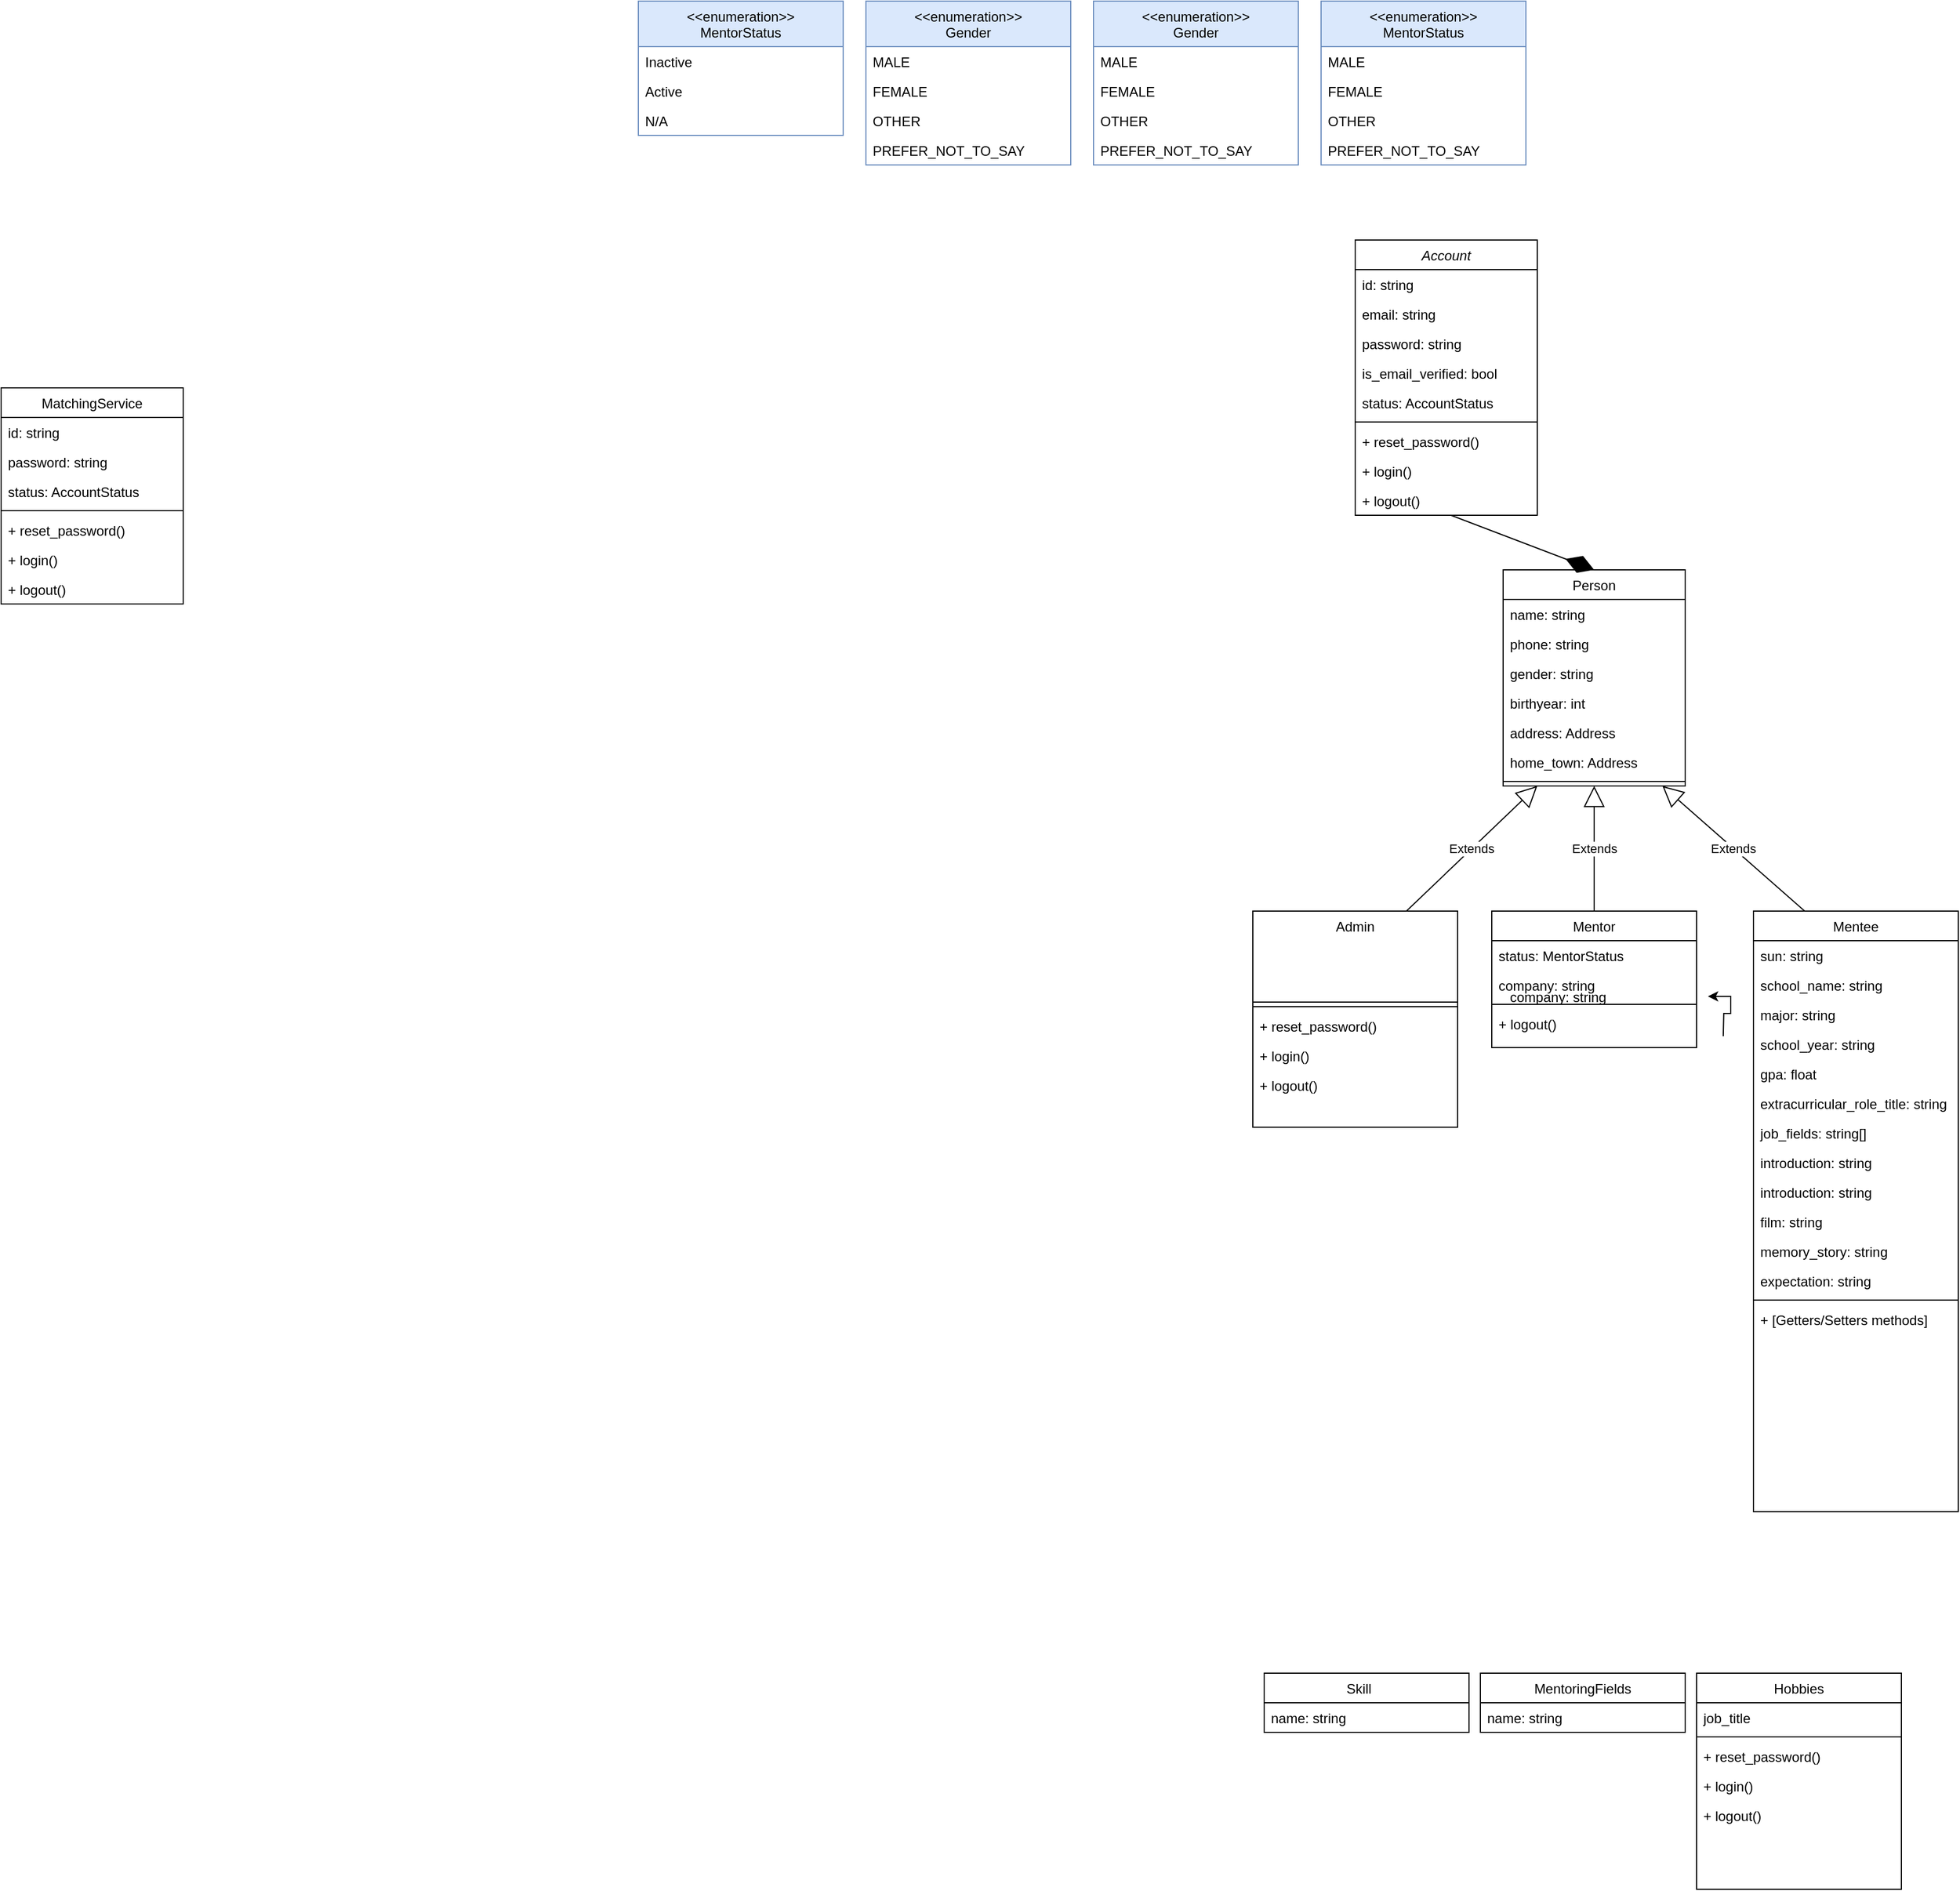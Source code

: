 <mxfile version="26.0.8">
  <diagram id="C5RBs43oDa-KdzZeNtuy" name="Page-1">
    <mxGraphModel dx="1199" dy="496" grid="1" gridSize="10" guides="1" tooltips="1" connect="1" arrows="1" fold="1" page="1" pageScale="1" pageWidth="827" pageHeight="1169" math="0" shadow="0">
      <root>
        <mxCell id="WIyWlLk6GJQsqaUBKTNV-0" />
        <mxCell id="WIyWlLk6GJQsqaUBKTNV-1" parent="WIyWlLk6GJQsqaUBKTNV-0" />
        <mxCell id="zkfFHV4jXpPFQw0GAbJ--0" value="Account" style="swimlane;fontStyle=2;align=center;verticalAlign=top;childLayout=stackLayout;horizontal=1;startSize=26;horizontalStack=0;resizeParent=1;resizeLast=0;collapsible=1;marginBottom=0;rounded=0;shadow=0;strokeWidth=1;" parent="WIyWlLk6GJQsqaUBKTNV-1" vertex="1">
          <mxGeometry x="630" y="250" width="160" height="242" as="geometry">
            <mxRectangle x="230" y="140" width="160" height="26" as="alternateBounds" />
          </mxGeometry>
        </mxCell>
        <mxCell id="zkfFHV4jXpPFQw0GAbJ--1" value="id: string" style="text;align=left;verticalAlign=top;spacingLeft=4;spacingRight=4;overflow=hidden;rotatable=0;points=[[0,0.5],[1,0.5]];portConstraint=eastwest;" parent="zkfFHV4jXpPFQw0GAbJ--0" vertex="1">
          <mxGeometry y="26" width="160" height="26" as="geometry" />
        </mxCell>
        <mxCell id="LLygvno9lQtQrN28Qpoy-91" value="email: string" style="text;align=left;verticalAlign=top;spacingLeft=4;spacingRight=4;overflow=hidden;rotatable=0;points=[[0,0.5],[1,0.5]];portConstraint=eastwest;" vertex="1" parent="zkfFHV4jXpPFQw0GAbJ--0">
          <mxGeometry y="52" width="160" height="26" as="geometry" />
        </mxCell>
        <mxCell id="zkfFHV4jXpPFQw0GAbJ--2" value="password: string    " style="text;align=left;verticalAlign=top;spacingLeft=4;spacingRight=4;overflow=hidden;rotatable=0;points=[[0,0.5],[1,0.5]];portConstraint=eastwest;rounded=0;shadow=0;html=0;" parent="zkfFHV4jXpPFQw0GAbJ--0" vertex="1">
          <mxGeometry y="78" width="160" height="26" as="geometry" />
        </mxCell>
        <mxCell id="LLygvno9lQtQrN28Qpoy-101" value="is_email_verified: bool" style="text;align=left;verticalAlign=top;spacingLeft=4;spacingRight=4;overflow=hidden;rotatable=0;points=[[0,0.5],[1,0.5]];portConstraint=eastwest;rounded=0;shadow=0;html=0;" vertex="1" parent="zkfFHV4jXpPFQw0GAbJ--0">
          <mxGeometry y="104" width="160" height="26" as="geometry" />
        </mxCell>
        <mxCell id="zkfFHV4jXpPFQw0GAbJ--3" value="status: AccountStatus" style="text;align=left;verticalAlign=top;spacingLeft=4;spacingRight=4;overflow=hidden;rotatable=0;points=[[0,0.5],[1,0.5]];portConstraint=eastwest;rounded=0;shadow=0;html=0;" parent="zkfFHV4jXpPFQw0GAbJ--0" vertex="1">
          <mxGeometry y="130" width="160" height="26" as="geometry" />
        </mxCell>
        <mxCell id="zkfFHV4jXpPFQw0GAbJ--4" value="" style="line;html=1;strokeWidth=1;align=left;verticalAlign=middle;spacingTop=-1;spacingLeft=3;spacingRight=3;rotatable=0;labelPosition=right;points=[];portConstraint=eastwest;" parent="zkfFHV4jXpPFQw0GAbJ--0" vertex="1">
          <mxGeometry y="156" width="160" height="8" as="geometry" />
        </mxCell>
        <mxCell id="zkfFHV4jXpPFQw0GAbJ--5" value="+ reset_password()&#xa;" style="text;align=left;verticalAlign=top;spacingLeft=4;spacingRight=4;overflow=hidden;rotatable=0;points=[[0,0.5],[1,0.5]];portConstraint=eastwest;" parent="zkfFHV4jXpPFQw0GAbJ--0" vertex="1">
          <mxGeometry y="164" width="160" height="26" as="geometry" />
        </mxCell>
        <mxCell id="LLygvno9lQtQrN28Qpoy-14" value="+ login()" style="text;align=left;verticalAlign=top;spacingLeft=4;spacingRight=4;overflow=hidden;rotatable=0;points=[[0,0.5],[1,0.5]];portConstraint=eastwest;" vertex="1" parent="zkfFHV4jXpPFQw0GAbJ--0">
          <mxGeometry y="190" width="160" height="26" as="geometry" />
        </mxCell>
        <mxCell id="LLygvno9lQtQrN28Qpoy-15" value="+ logout()" style="text;align=left;verticalAlign=top;spacingLeft=4;spacingRight=4;overflow=hidden;rotatable=0;points=[[0,0.5],[1,0.5]];portConstraint=eastwest;" vertex="1" parent="zkfFHV4jXpPFQw0GAbJ--0">
          <mxGeometry y="216" width="160" height="26" as="geometry" />
        </mxCell>
        <mxCell id="LLygvno9lQtQrN28Qpoy-17" value="Person" style="swimlane;fontStyle=0;align=center;verticalAlign=top;childLayout=stackLayout;horizontal=1;startSize=26;horizontalStack=0;resizeParent=1;resizeLast=0;collapsible=1;marginBottom=0;rounded=0;shadow=0;strokeWidth=1;" vertex="1" parent="WIyWlLk6GJQsqaUBKTNV-1">
          <mxGeometry x="760" y="540" width="160" height="190" as="geometry">
            <mxRectangle x="230" y="140" width="160" height="26" as="alternateBounds" />
          </mxGeometry>
        </mxCell>
        <mxCell id="LLygvno9lQtQrN28Qpoy-19" value="name: string" style="text;align=left;verticalAlign=top;spacingLeft=4;spacingRight=4;overflow=hidden;rotatable=0;points=[[0,0.5],[1,0.5]];portConstraint=eastwest;rounded=0;shadow=0;html=0;" vertex="1" parent="LLygvno9lQtQrN28Qpoy-17">
          <mxGeometry y="26" width="160" height="26" as="geometry" />
        </mxCell>
        <mxCell id="LLygvno9lQtQrN28Qpoy-123" value="phone: string" style="text;align=left;verticalAlign=top;spacingLeft=4;spacingRight=4;overflow=hidden;rotatable=0;points=[[0,0.5],[1,0.5]];portConstraint=eastwest;rounded=0;shadow=0;html=0;" vertex="1" parent="LLygvno9lQtQrN28Qpoy-17">
          <mxGeometry y="52" width="160" height="26" as="geometry" />
        </mxCell>
        <mxCell id="LLygvno9lQtQrN28Qpoy-126" value="gender: string" style="text;align=left;verticalAlign=top;spacingLeft=4;spacingRight=4;overflow=hidden;rotatable=0;points=[[0,0.5],[1,0.5]];portConstraint=eastwest;rounded=0;shadow=0;html=0;" vertex="1" parent="LLygvno9lQtQrN28Qpoy-17">
          <mxGeometry y="78" width="160" height="26" as="geometry" />
        </mxCell>
        <mxCell id="LLygvno9lQtQrN28Qpoy-127" value="birthyear: int" style="text;align=left;verticalAlign=top;spacingLeft=4;spacingRight=4;overflow=hidden;rotatable=0;points=[[0,0.5],[1,0.5]];portConstraint=eastwest;rounded=0;shadow=0;html=0;" vertex="1" parent="LLygvno9lQtQrN28Qpoy-17">
          <mxGeometry y="104" width="160" height="26" as="geometry" />
        </mxCell>
        <mxCell id="LLygvno9lQtQrN28Qpoy-122" value="address: Address" style="text;align=left;verticalAlign=top;spacingLeft=4;spacingRight=4;overflow=hidden;rotatable=0;points=[[0,0.5],[1,0.5]];portConstraint=eastwest;rounded=0;shadow=0;html=0;" vertex="1" parent="LLygvno9lQtQrN28Qpoy-17">
          <mxGeometry y="130" width="160" height="26" as="geometry" />
        </mxCell>
        <mxCell id="LLygvno9lQtQrN28Qpoy-128" value="home_town: Address" style="text;align=left;verticalAlign=top;spacingLeft=4;spacingRight=4;overflow=hidden;rotatable=0;points=[[0,0.5],[1,0.5]];portConstraint=eastwest;rounded=0;shadow=0;html=0;" vertex="1" parent="LLygvno9lQtQrN28Qpoy-17">
          <mxGeometry y="156" width="160" height="26" as="geometry" />
        </mxCell>
        <mxCell id="LLygvno9lQtQrN28Qpoy-21" value="" style="line;html=1;strokeWidth=1;align=left;verticalAlign=middle;spacingTop=-1;spacingLeft=3;spacingRight=3;rotatable=0;labelPosition=right;points=[];portConstraint=eastwest;" vertex="1" parent="LLygvno9lQtQrN28Qpoy-17">
          <mxGeometry y="182" width="160" height="8" as="geometry" />
        </mxCell>
        <mxCell id="LLygvno9lQtQrN28Qpoy-26" value="" style="endArrow=diamondThin;endFill=1;endSize=24;html=1;rounded=0;exitX=0.528;exitY=1.005;exitDx=0;exitDy=0;exitPerimeter=0;entryX=0.5;entryY=0;entryDx=0;entryDy=0;" edge="1" parent="WIyWlLk6GJQsqaUBKTNV-1" source="LLygvno9lQtQrN28Qpoy-15" target="LLygvno9lQtQrN28Qpoy-17">
          <mxGeometry width="160" relative="1" as="geometry">
            <mxPoint x="80" y="570" as="sourcePoint" />
            <mxPoint x="240" y="570" as="targetPoint" />
          </mxGeometry>
        </mxCell>
        <mxCell id="LLygvno9lQtQrN28Qpoy-35" value="Mentee" style="swimlane;fontStyle=0;align=center;verticalAlign=top;childLayout=stackLayout;horizontal=1;startSize=26;horizontalStack=0;resizeParent=1;resizeLast=0;collapsible=1;marginBottom=0;rounded=0;shadow=0;strokeWidth=1;" vertex="1" parent="WIyWlLk6GJQsqaUBKTNV-1">
          <mxGeometry x="980" y="840" width="180" height="528" as="geometry">
            <mxRectangle x="230" y="140" width="160" height="26" as="alternateBounds" />
          </mxGeometry>
        </mxCell>
        <mxCell id="LLygvno9lQtQrN28Qpoy-36" value="sun: string" style="text;align=left;verticalAlign=top;spacingLeft=4;spacingRight=4;overflow=hidden;rotatable=0;points=[[0,0.5],[1,0.5]];portConstraint=eastwest;" vertex="1" parent="LLygvno9lQtQrN28Qpoy-35">
          <mxGeometry y="26" width="180" height="26" as="geometry" />
        </mxCell>
        <mxCell id="LLygvno9lQtQrN28Qpoy-37" value="school_name: string" style="text;align=left;verticalAlign=top;spacingLeft=4;spacingRight=4;overflow=hidden;rotatable=0;points=[[0,0.5],[1,0.5]];portConstraint=eastwest;rounded=0;shadow=0;html=0;" vertex="1" parent="LLygvno9lQtQrN28Qpoy-35">
          <mxGeometry y="52" width="180" height="26" as="geometry" />
        </mxCell>
        <mxCell id="LLygvno9lQtQrN28Qpoy-38" value="major: string" style="text;align=left;verticalAlign=top;spacingLeft=4;spacingRight=4;overflow=hidden;rotatable=0;points=[[0,0.5],[1,0.5]];portConstraint=eastwest;rounded=0;shadow=0;html=0;" vertex="1" parent="LLygvno9lQtQrN28Qpoy-35">
          <mxGeometry y="78" width="180" height="26" as="geometry" />
        </mxCell>
        <mxCell id="LLygvno9lQtQrN28Qpoy-158" value="school_year: string" style="text;align=left;verticalAlign=top;spacingLeft=4;spacingRight=4;overflow=hidden;rotatable=0;points=[[0,0.5],[1,0.5]];portConstraint=eastwest;rounded=0;shadow=0;html=0;" vertex="1" parent="LLygvno9lQtQrN28Qpoy-35">
          <mxGeometry y="104" width="180" height="26" as="geometry" />
        </mxCell>
        <mxCell id="LLygvno9lQtQrN28Qpoy-159" value="gpa: float " style="text;align=left;verticalAlign=top;spacingLeft=4;spacingRight=4;overflow=hidden;rotatable=0;points=[[0,0.5],[1,0.5]];portConstraint=eastwest;rounded=0;shadow=0;html=0;" vertex="1" parent="LLygvno9lQtQrN28Qpoy-35">
          <mxGeometry y="130" width="180" height="26" as="geometry" />
        </mxCell>
        <mxCell id="LLygvno9lQtQrN28Qpoy-160" value="extracurricular_role_title: string" style="text;align=left;verticalAlign=top;spacingLeft=4;spacingRight=4;overflow=hidden;rotatable=0;points=[[0,0.5],[1,0.5]];portConstraint=eastwest;rounded=0;shadow=0;html=0;" vertex="1" parent="LLygvno9lQtQrN28Qpoy-35">
          <mxGeometry y="156" width="180" height="26" as="geometry" />
        </mxCell>
        <mxCell id="LLygvno9lQtQrN28Qpoy-183" value="job_fields: string[]" style="text;align=left;verticalAlign=top;spacingLeft=4;spacingRight=4;overflow=hidden;rotatable=0;points=[[0,0.5],[1,0.5]];portConstraint=eastwest;rounded=0;shadow=0;html=0;" vertex="1" parent="LLygvno9lQtQrN28Qpoy-35">
          <mxGeometry y="182" width="180" height="26" as="geometry" />
        </mxCell>
        <mxCell id="LLygvno9lQtQrN28Qpoy-186" value="introduction: string" style="text;align=left;verticalAlign=top;spacingLeft=4;spacingRight=4;overflow=hidden;rotatable=0;points=[[0,0.5],[1,0.5]];portConstraint=eastwest;rounded=0;shadow=0;html=0;" vertex="1" parent="LLygvno9lQtQrN28Qpoy-35">
          <mxGeometry y="208" width="180" height="26" as="geometry" />
        </mxCell>
        <mxCell id="LLygvno9lQtQrN28Qpoy-189" value="introduction: string" style="text;align=left;verticalAlign=top;spacingLeft=4;spacingRight=4;overflow=hidden;rotatable=0;points=[[0,0.5],[1,0.5]];portConstraint=eastwest;rounded=0;shadow=0;html=0;" vertex="1" parent="LLygvno9lQtQrN28Qpoy-35">
          <mxGeometry y="234" width="180" height="26" as="geometry" />
        </mxCell>
        <mxCell id="LLygvno9lQtQrN28Qpoy-190" value="film: string" style="text;align=left;verticalAlign=top;spacingLeft=4;spacingRight=4;overflow=hidden;rotatable=0;points=[[0,0.5],[1,0.5]];portConstraint=eastwest;rounded=0;shadow=0;html=0;" vertex="1" parent="LLygvno9lQtQrN28Qpoy-35">
          <mxGeometry y="260" width="180" height="26" as="geometry" />
        </mxCell>
        <mxCell id="LLygvno9lQtQrN28Qpoy-191" value="memory_story: string" style="text;align=left;verticalAlign=top;spacingLeft=4;spacingRight=4;overflow=hidden;rotatable=0;points=[[0,0.5],[1,0.5]];portConstraint=eastwest;rounded=0;shadow=0;html=0;" vertex="1" parent="LLygvno9lQtQrN28Qpoy-35">
          <mxGeometry y="286" width="180" height="26" as="geometry" />
        </mxCell>
        <mxCell id="LLygvno9lQtQrN28Qpoy-192" value="expectation: string" style="text;align=left;verticalAlign=top;spacingLeft=4;spacingRight=4;overflow=hidden;rotatable=0;points=[[0,0.5],[1,0.5]];portConstraint=eastwest;rounded=0;shadow=0;html=0;" vertex="1" parent="LLygvno9lQtQrN28Qpoy-35">
          <mxGeometry y="312" width="180" height="26" as="geometry" />
        </mxCell>
        <mxCell id="LLygvno9lQtQrN28Qpoy-39" value="" style="line;html=1;strokeWidth=1;align=left;verticalAlign=middle;spacingTop=-1;spacingLeft=3;spacingRight=3;rotatable=0;labelPosition=right;points=[];portConstraint=eastwest;" vertex="1" parent="LLygvno9lQtQrN28Qpoy-35">
          <mxGeometry y="338" width="180" height="8" as="geometry" />
        </mxCell>
        <mxCell id="LLygvno9lQtQrN28Qpoy-41" value="+ [Getters/Setters methods]" style="text;align=left;verticalAlign=top;spacingLeft=4;spacingRight=4;overflow=hidden;rotatable=0;points=[[0,0.5],[1,0.5]];portConstraint=eastwest;fontStyle=0" vertex="1" parent="LLygvno9lQtQrN28Qpoy-35">
          <mxGeometry y="346" width="180" height="26" as="geometry" />
        </mxCell>
        <mxCell id="LLygvno9lQtQrN28Qpoy-43" value="Admin" style="swimlane;fontStyle=0;align=center;verticalAlign=top;childLayout=stackLayout;horizontal=1;startSize=80;horizontalStack=0;resizeParent=1;resizeLast=0;collapsible=1;marginBottom=0;rounded=0;shadow=0;strokeWidth=1;" vertex="1" parent="WIyWlLk6GJQsqaUBKTNV-1">
          <mxGeometry x="540" y="840" width="180" height="190" as="geometry">
            <mxRectangle x="230" y="140" width="160" height="26" as="alternateBounds" />
          </mxGeometry>
        </mxCell>
        <mxCell id="LLygvno9lQtQrN28Qpoy-47" value="" style="line;html=1;strokeWidth=1;align=left;verticalAlign=middle;spacingTop=-1;spacingLeft=3;spacingRight=3;rotatable=0;labelPosition=right;points=[];portConstraint=eastwest;" vertex="1" parent="LLygvno9lQtQrN28Qpoy-43">
          <mxGeometry y="80" width="180" height="8" as="geometry" />
        </mxCell>
        <mxCell id="LLygvno9lQtQrN28Qpoy-48" value="+ reset_password()&#xa;" style="text;align=left;verticalAlign=top;spacingLeft=4;spacingRight=4;overflow=hidden;rotatable=0;points=[[0,0.5],[1,0.5]];portConstraint=eastwest;" vertex="1" parent="LLygvno9lQtQrN28Qpoy-43">
          <mxGeometry y="88" width="180" height="26" as="geometry" />
        </mxCell>
        <mxCell id="LLygvno9lQtQrN28Qpoy-49" value="+ login()" style="text;align=left;verticalAlign=top;spacingLeft=4;spacingRight=4;overflow=hidden;rotatable=0;points=[[0,0.5],[1,0.5]];portConstraint=eastwest;" vertex="1" parent="LLygvno9lQtQrN28Qpoy-43">
          <mxGeometry y="114" width="180" height="26" as="geometry" />
        </mxCell>
        <mxCell id="LLygvno9lQtQrN28Qpoy-50" value="+ logout()" style="text;align=left;verticalAlign=top;spacingLeft=4;spacingRight=4;overflow=hidden;rotatable=0;points=[[0,0.5],[1,0.5]];portConstraint=eastwest;" vertex="1" parent="LLygvno9lQtQrN28Qpoy-43">
          <mxGeometry y="140" width="180" height="26" as="geometry" />
        </mxCell>
        <mxCell id="LLygvno9lQtQrN28Qpoy-134" value="MatchingService" style="swimlane;fontStyle=0;align=center;verticalAlign=top;childLayout=stackLayout;horizontal=1;startSize=26;horizontalStack=0;resizeParent=1;resizeLast=0;collapsible=1;marginBottom=0;rounded=0;shadow=0;strokeWidth=1;" vertex="1" parent="WIyWlLk6GJQsqaUBKTNV-1">
          <mxGeometry x="-560" y="380" width="160" height="190" as="geometry">
            <mxRectangle x="230" y="140" width="160" height="26" as="alternateBounds" />
          </mxGeometry>
        </mxCell>
        <mxCell id="LLygvno9lQtQrN28Qpoy-135" value="id: string" style="text;align=left;verticalAlign=top;spacingLeft=4;spacingRight=4;overflow=hidden;rotatable=0;points=[[0,0.5],[1,0.5]];portConstraint=eastwest;" vertex="1" parent="LLygvno9lQtQrN28Qpoy-134">
          <mxGeometry y="26" width="160" height="26" as="geometry" />
        </mxCell>
        <mxCell id="LLygvno9lQtQrN28Qpoy-136" value="password: string    " style="text;align=left;verticalAlign=top;spacingLeft=4;spacingRight=4;overflow=hidden;rotatable=0;points=[[0,0.5],[1,0.5]];portConstraint=eastwest;rounded=0;shadow=0;html=0;" vertex="1" parent="LLygvno9lQtQrN28Qpoy-134">
          <mxGeometry y="52" width="160" height="26" as="geometry" />
        </mxCell>
        <mxCell id="LLygvno9lQtQrN28Qpoy-137" value="status: AccountStatus" style="text;align=left;verticalAlign=top;spacingLeft=4;spacingRight=4;overflow=hidden;rotatable=0;points=[[0,0.5],[1,0.5]];portConstraint=eastwest;rounded=0;shadow=0;html=0;" vertex="1" parent="LLygvno9lQtQrN28Qpoy-134">
          <mxGeometry y="78" width="160" height="26" as="geometry" />
        </mxCell>
        <mxCell id="LLygvno9lQtQrN28Qpoy-138" value="" style="line;html=1;strokeWidth=1;align=left;verticalAlign=middle;spacingTop=-1;spacingLeft=3;spacingRight=3;rotatable=0;labelPosition=right;points=[];portConstraint=eastwest;" vertex="1" parent="LLygvno9lQtQrN28Qpoy-134">
          <mxGeometry y="104" width="160" height="8" as="geometry" />
        </mxCell>
        <mxCell id="LLygvno9lQtQrN28Qpoy-139" value="+ reset_password()&#xa;" style="text;align=left;verticalAlign=top;spacingLeft=4;spacingRight=4;overflow=hidden;rotatable=0;points=[[0,0.5],[1,0.5]];portConstraint=eastwest;" vertex="1" parent="LLygvno9lQtQrN28Qpoy-134">
          <mxGeometry y="112" width="160" height="26" as="geometry" />
        </mxCell>
        <mxCell id="LLygvno9lQtQrN28Qpoy-140" value="+ login()" style="text;align=left;verticalAlign=top;spacingLeft=4;spacingRight=4;overflow=hidden;rotatable=0;points=[[0,0.5],[1,0.5]];portConstraint=eastwest;" vertex="1" parent="LLygvno9lQtQrN28Qpoy-134">
          <mxGeometry y="138" width="160" height="26" as="geometry" />
        </mxCell>
        <mxCell id="LLygvno9lQtQrN28Qpoy-141" value="+ logout()" style="text;align=left;verticalAlign=top;spacingLeft=4;spacingRight=4;overflow=hidden;rotatable=0;points=[[0,0.5],[1,0.5]];portConstraint=eastwest;" vertex="1" parent="LLygvno9lQtQrN28Qpoy-134">
          <mxGeometry y="164" width="160" height="26" as="geometry" />
        </mxCell>
        <mxCell id="LLygvno9lQtQrN28Qpoy-217" value="Mentor" style="swimlane;fontStyle=0;align=center;verticalAlign=top;childLayout=stackLayout;horizontal=1;startSize=26;horizontalStack=0;resizeParent=1;resizeLast=0;collapsible=1;marginBottom=0;rounded=0;shadow=0;strokeWidth=1;" vertex="1" parent="WIyWlLk6GJQsqaUBKTNV-1">
          <mxGeometry x="750" y="840" width="180" height="120" as="geometry">
            <mxRectangle x="230" y="140" width="160" height="26" as="alternateBounds" />
          </mxGeometry>
        </mxCell>
        <mxCell id="LLygvno9lQtQrN28Qpoy-218" value="status: MentorStatus" style="text;align=left;verticalAlign=top;spacingLeft=4;spacingRight=4;overflow=hidden;rotatable=0;points=[[0,0.5],[1,0.5]];portConstraint=eastwest;" vertex="1" parent="LLygvno9lQtQrN28Qpoy-217">
          <mxGeometry y="26" width="180" height="26" as="geometry" />
        </mxCell>
        <mxCell id="LLygvno9lQtQrN28Qpoy-219" value="company: string" style="text;align=left;verticalAlign=top;spacingLeft=4;spacingRight=4;overflow=hidden;rotatable=0;points=[[0,0.5],[1,0.5]];portConstraint=eastwest;rounded=0;shadow=0;html=0;" vertex="1" parent="LLygvno9lQtQrN28Qpoy-217">
          <mxGeometry y="52" width="180" height="26" as="geometry" />
        </mxCell>
        <mxCell id="LLygvno9lQtQrN28Qpoy-221" value="" style="line;html=1;strokeWidth=1;align=left;verticalAlign=middle;spacingTop=-1;spacingLeft=3;spacingRight=3;rotatable=0;labelPosition=right;points=[];portConstraint=eastwest;" vertex="1" parent="LLygvno9lQtQrN28Qpoy-217">
          <mxGeometry y="78" width="180" height="8" as="geometry" />
        </mxCell>
        <mxCell id="LLygvno9lQtQrN28Qpoy-224" value="+ logout()" style="text;align=left;verticalAlign=top;spacingLeft=4;spacingRight=4;overflow=hidden;rotatable=0;points=[[0,0.5],[1,0.5]];portConstraint=eastwest;" vertex="1" parent="LLygvno9lQtQrN28Qpoy-217">
          <mxGeometry y="86" width="180" height="26" as="geometry" />
        </mxCell>
        <mxCell id="LLygvno9lQtQrN28Qpoy-225" value="&lt;&lt;enumeration&gt;&gt;&#xa;MentorStatus" style="swimlane;fontStyle=0;align=center;verticalAlign=top;childLayout=stackLayout;horizontal=1;startSize=40;horizontalStack=0;resizeParent=1;resizeLast=0;collapsible=1;marginBottom=0;rounded=0;shadow=0;strokeWidth=1;fillColor=#dae8fc;strokeColor=#6c8ebf;" vertex="1" parent="WIyWlLk6GJQsqaUBKTNV-1">
          <mxGeometry y="40" width="180" height="118" as="geometry">
            <mxRectangle x="230" y="140" width="160" height="26" as="alternateBounds" />
          </mxGeometry>
        </mxCell>
        <mxCell id="LLygvno9lQtQrN28Qpoy-227" value="Inactive" style="text;align=left;verticalAlign=top;spacingLeft=4;spacingRight=4;overflow=hidden;rotatable=0;points=[[0,0.5],[1,0.5]];portConstraint=eastwest;rounded=0;shadow=0;html=0;" vertex="1" parent="LLygvno9lQtQrN28Qpoy-225">
          <mxGeometry y="40" width="180" height="26" as="geometry" />
        </mxCell>
        <mxCell id="LLygvno9lQtQrN28Qpoy-228" value="Active" style="text;align=left;verticalAlign=top;spacingLeft=4;spacingRight=4;overflow=hidden;rotatable=0;points=[[0,0.5],[1,0.5]];portConstraint=eastwest;rounded=0;shadow=0;html=0;" vertex="1" parent="LLygvno9lQtQrN28Qpoy-225">
          <mxGeometry y="66" width="180" height="26" as="geometry" />
        </mxCell>
        <mxCell id="LLygvno9lQtQrN28Qpoy-235" value="N/A" style="text;align=left;verticalAlign=top;spacingLeft=4;spacingRight=4;overflow=hidden;rotatable=0;points=[[0,0.5],[1,0.5]];portConstraint=eastwest;rounded=0;shadow=0;html=0;" vertex="1" parent="LLygvno9lQtQrN28Qpoy-225">
          <mxGeometry y="92" width="180" height="26" as="geometry" />
        </mxCell>
        <mxCell id="LLygvno9lQtQrN28Qpoy-236" value="&lt;&lt;enumeration&gt;&gt;&#xa;Gender" style="swimlane;fontStyle=0;align=center;verticalAlign=top;childLayout=stackLayout;horizontal=1;startSize=40;horizontalStack=0;resizeParent=1;resizeLast=0;collapsible=1;marginBottom=0;rounded=0;shadow=0;strokeWidth=1;fillColor=#dae8fc;strokeColor=#6c8ebf;" vertex="1" parent="WIyWlLk6GJQsqaUBKTNV-1">
          <mxGeometry x="200" y="40" width="180" height="144" as="geometry">
            <mxRectangle x="230" y="140" width="160" height="26" as="alternateBounds" />
          </mxGeometry>
        </mxCell>
        <mxCell id="LLygvno9lQtQrN28Qpoy-237" value="MALE" style="text;align=left;verticalAlign=top;spacingLeft=4;spacingRight=4;overflow=hidden;rotatable=0;points=[[0,0.5],[1,0.5]];portConstraint=eastwest;rounded=0;shadow=0;html=0;" vertex="1" parent="LLygvno9lQtQrN28Qpoy-236">
          <mxGeometry y="40" width="180" height="26" as="geometry" />
        </mxCell>
        <mxCell id="LLygvno9lQtQrN28Qpoy-238" value="FEMALE" style="text;align=left;verticalAlign=top;spacingLeft=4;spacingRight=4;overflow=hidden;rotatable=0;points=[[0,0.5],[1,0.5]];portConstraint=eastwest;rounded=0;shadow=0;html=0;" vertex="1" parent="LLygvno9lQtQrN28Qpoy-236">
          <mxGeometry y="66" width="180" height="26" as="geometry" />
        </mxCell>
        <mxCell id="LLygvno9lQtQrN28Qpoy-239" value="OTHER" style="text;align=left;verticalAlign=top;spacingLeft=4;spacingRight=4;overflow=hidden;rotatable=0;points=[[0,0.5],[1,0.5]];portConstraint=eastwest;rounded=0;shadow=0;html=0;" vertex="1" parent="LLygvno9lQtQrN28Qpoy-236">
          <mxGeometry y="92" width="180" height="26" as="geometry" />
        </mxCell>
        <mxCell id="LLygvno9lQtQrN28Qpoy-243" value="PREFER_NOT_TO_SAY" style="text;align=left;verticalAlign=top;spacingLeft=4;spacingRight=4;overflow=hidden;rotatable=0;points=[[0,0.5],[1,0.5]];portConstraint=eastwest;rounded=0;shadow=0;html=0;" vertex="1" parent="LLygvno9lQtQrN28Qpoy-236">
          <mxGeometry y="118" width="180" height="26" as="geometry" />
        </mxCell>
        <mxCell id="LLygvno9lQtQrN28Qpoy-244" value="&lt;&lt;enumeration&gt;&gt;&#xa;Gender" style="swimlane;fontStyle=0;align=center;verticalAlign=top;childLayout=stackLayout;horizontal=1;startSize=40;horizontalStack=0;resizeParent=1;resizeLast=0;collapsible=1;marginBottom=0;rounded=0;shadow=0;strokeWidth=1;fillColor=#dae8fc;strokeColor=#6c8ebf;" vertex="1" parent="WIyWlLk6GJQsqaUBKTNV-1">
          <mxGeometry x="400" y="40" width="180" height="144" as="geometry">
            <mxRectangle x="230" y="140" width="160" height="26" as="alternateBounds" />
          </mxGeometry>
        </mxCell>
        <mxCell id="LLygvno9lQtQrN28Qpoy-245" value="MALE" style="text;align=left;verticalAlign=top;spacingLeft=4;spacingRight=4;overflow=hidden;rotatable=0;points=[[0,0.5],[1,0.5]];portConstraint=eastwest;rounded=0;shadow=0;html=0;" vertex="1" parent="LLygvno9lQtQrN28Qpoy-244">
          <mxGeometry y="40" width="180" height="26" as="geometry" />
        </mxCell>
        <mxCell id="LLygvno9lQtQrN28Qpoy-246" value="FEMALE" style="text;align=left;verticalAlign=top;spacingLeft=4;spacingRight=4;overflow=hidden;rotatable=0;points=[[0,0.5],[1,0.5]];portConstraint=eastwest;rounded=0;shadow=0;html=0;" vertex="1" parent="LLygvno9lQtQrN28Qpoy-244">
          <mxGeometry y="66" width="180" height="26" as="geometry" />
        </mxCell>
        <mxCell id="LLygvno9lQtQrN28Qpoy-247" value="OTHER" style="text;align=left;verticalAlign=top;spacingLeft=4;spacingRight=4;overflow=hidden;rotatable=0;points=[[0,0.5],[1,0.5]];portConstraint=eastwest;rounded=0;shadow=0;html=0;" vertex="1" parent="LLygvno9lQtQrN28Qpoy-244">
          <mxGeometry y="92" width="180" height="26" as="geometry" />
        </mxCell>
        <mxCell id="LLygvno9lQtQrN28Qpoy-248" value="PREFER_NOT_TO_SAY" style="text;align=left;verticalAlign=top;spacingLeft=4;spacingRight=4;overflow=hidden;rotatable=0;points=[[0,0.5],[1,0.5]];portConstraint=eastwest;rounded=0;shadow=0;html=0;" vertex="1" parent="LLygvno9lQtQrN28Qpoy-244">
          <mxGeometry y="118" width="180" height="26" as="geometry" />
        </mxCell>
        <mxCell id="LLygvno9lQtQrN28Qpoy-259" value="Extends" style="endArrow=block;endSize=16;endFill=0;html=1;rounded=0;exitX=0.25;exitY=0;exitDx=0;exitDy=0;" edge="1" parent="WIyWlLk6GJQsqaUBKTNV-1" source="LLygvno9lQtQrN28Qpoy-35">
          <mxGeometry width="160" relative="1" as="geometry">
            <mxPoint x="910" y="830" as="sourcePoint" />
            <mxPoint x="900" y="730" as="targetPoint" />
          </mxGeometry>
        </mxCell>
        <mxCell id="LLygvno9lQtQrN28Qpoy-260" value="Extends" style="endArrow=block;endSize=16;endFill=0;html=1;rounded=0;entryX=0.5;entryY=1;entryDx=0;entryDy=0;" edge="1" parent="WIyWlLk6GJQsqaUBKTNV-1" source="LLygvno9lQtQrN28Qpoy-217" target="LLygvno9lQtQrN28Qpoy-17">
          <mxGeometry width="160" relative="1" as="geometry">
            <mxPoint x="1080" y="850" as="sourcePoint" />
            <mxPoint x="910" y="740" as="targetPoint" />
          </mxGeometry>
        </mxCell>
        <mxCell id="LLygvno9lQtQrN28Qpoy-261" value="Extends" style="endArrow=block;endSize=16;endFill=0;html=1;rounded=0;exitX=0.75;exitY=0;exitDx=0;exitDy=0;" edge="1" parent="WIyWlLk6GJQsqaUBKTNV-1" source="LLygvno9lQtQrN28Qpoy-43">
          <mxGeometry width="160" relative="1" as="geometry">
            <mxPoint x="850" y="850" as="sourcePoint" />
            <mxPoint x="790" y="730" as="targetPoint" />
          </mxGeometry>
        </mxCell>
        <mxCell id="LLygvno9lQtQrN28Qpoy-262" value="&lt;&lt;enumeration&gt;&gt;&#xa;MentorStatus" style="swimlane;fontStyle=0;align=center;verticalAlign=top;childLayout=stackLayout;horizontal=1;startSize=40;horizontalStack=0;resizeParent=1;resizeLast=0;collapsible=1;marginBottom=0;rounded=0;shadow=0;strokeWidth=1;fillColor=#dae8fc;strokeColor=#6c8ebf;" vertex="1" parent="WIyWlLk6GJQsqaUBKTNV-1">
          <mxGeometry x="600" y="40" width="180" height="144" as="geometry">
            <mxRectangle x="230" y="140" width="160" height="26" as="alternateBounds" />
          </mxGeometry>
        </mxCell>
        <mxCell id="LLygvno9lQtQrN28Qpoy-263" value="MALE" style="text;align=left;verticalAlign=top;spacingLeft=4;spacingRight=4;overflow=hidden;rotatable=0;points=[[0,0.5],[1,0.5]];portConstraint=eastwest;rounded=0;shadow=0;html=0;" vertex="1" parent="LLygvno9lQtQrN28Qpoy-262">
          <mxGeometry y="40" width="180" height="26" as="geometry" />
        </mxCell>
        <mxCell id="LLygvno9lQtQrN28Qpoy-264" value="FEMALE" style="text;align=left;verticalAlign=top;spacingLeft=4;spacingRight=4;overflow=hidden;rotatable=0;points=[[0,0.5],[1,0.5]];portConstraint=eastwest;rounded=0;shadow=0;html=0;" vertex="1" parent="LLygvno9lQtQrN28Qpoy-262">
          <mxGeometry y="66" width="180" height="26" as="geometry" />
        </mxCell>
        <mxCell id="LLygvno9lQtQrN28Qpoy-265" value="OTHER" style="text;align=left;verticalAlign=top;spacingLeft=4;spacingRight=4;overflow=hidden;rotatable=0;points=[[0,0.5],[1,0.5]];portConstraint=eastwest;rounded=0;shadow=0;html=0;" vertex="1" parent="LLygvno9lQtQrN28Qpoy-262">
          <mxGeometry y="92" width="180" height="26" as="geometry" />
        </mxCell>
        <mxCell id="LLygvno9lQtQrN28Qpoy-266" value="PREFER_NOT_TO_SAY" style="text;align=left;verticalAlign=top;spacingLeft=4;spacingRight=4;overflow=hidden;rotatable=0;points=[[0,0.5],[1,0.5]];portConstraint=eastwest;rounded=0;shadow=0;html=0;" vertex="1" parent="LLygvno9lQtQrN28Qpoy-262">
          <mxGeometry y="118" width="180" height="26" as="geometry" />
        </mxCell>
        <mxCell id="LLygvno9lQtQrN28Qpoy-308" value="MentoringFields" style="swimlane;fontStyle=0;align=center;verticalAlign=top;childLayout=stackLayout;horizontal=1;startSize=26;horizontalStack=0;resizeParent=1;resizeLast=0;collapsible=1;marginBottom=0;rounded=0;shadow=0;strokeWidth=1;" vertex="1" parent="WIyWlLk6GJQsqaUBKTNV-1">
          <mxGeometry x="740" y="1510" width="180" height="52" as="geometry">
            <mxRectangle x="230" y="140" width="160" height="26" as="alternateBounds" />
          </mxGeometry>
        </mxCell>
        <mxCell id="LLygvno9lQtQrN28Qpoy-309" value="name: string" style="text;align=left;verticalAlign=top;spacingLeft=4;spacingRight=4;overflow=hidden;rotatable=0;points=[[0,0.5],[1,0.5]];portConstraint=eastwest;" vertex="1" parent="LLygvno9lQtQrN28Qpoy-308">
          <mxGeometry y="26" width="180" height="26" as="geometry" />
        </mxCell>
        <mxCell id="LLygvno9lQtQrN28Qpoy-324" value="Hobbies" style="swimlane;fontStyle=0;align=center;verticalAlign=top;childLayout=stackLayout;horizontal=1;startSize=26;horizontalStack=0;resizeParent=1;resizeLast=0;collapsible=1;marginBottom=0;rounded=0;shadow=0;strokeWidth=1;" vertex="1" parent="WIyWlLk6GJQsqaUBKTNV-1">
          <mxGeometry x="930" y="1510" width="180" height="190" as="geometry">
            <mxRectangle x="230" y="140" width="160" height="26" as="alternateBounds" />
          </mxGeometry>
        </mxCell>
        <mxCell id="LLygvno9lQtQrN28Qpoy-327" value="job_title" style="text;align=left;verticalAlign=top;spacingLeft=4;spacingRight=4;overflow=hidden;rotatable=0;points=[[0,0.5],[1,0.5]];portConstraint=eastwest;rounded=0;shadow=0;html=0;" vertex="1" parent="LLygvno9lQtQrN28Qpoy-324">
          <mxGeometry y="26" width="180" height="26" as="geometry" />
        </mxCell>
        <mxCell id="LLygvno9lQtQrN28Qpoy-328" value="" style="line;html=1;strokeWidth=1;align=left;verticalAlign=middle;spacingTop=-1;spacingLeft=3;spacingRight=3;rotatable=0;labelPosition=right;points=[];portConstraint=eastwest;" vertex="1" parent="LLygvno9lQtQrN28Qpoy-324">
          <mxGeometry y="52" width="180" height="8" as="geometry" />
        </mxCell>
        <mxCell id="LLygvno9lQtQrN28Qpoy-329" value="+ reset_password()&#xa;" style="text;align=left;verticalAlign=top;spacingLeft=4;spacingRight=4;overflow=hidden;rotatable=0;points=[[0,0.5],[1,0.5]];portConstraint=eastwest;" vertex="1" parent="LLygvno9lQtQrN28Qpoy-324">
          <mxGeometry y="60" width="180" height="26" as="geometry" />
        </mxCell>
        <mxCell id="LLygvno9lQtQrN28Qpoy-330" value="+ login()" style="text;align=left;verticalAlign=top;spacingLeft=4;spacingRight=4;overflow=hidden;rotatable=0;points=[[0,0.5],[1,0.5]];portConstraint=eastwest;" vertex="1" parent="LLygvno9lQtQrN28Qpoy-324">
          <mxGeometry y="86" width="180" height="26" as="geometry" />
        </mxCell>
        <mxCell id="LLygvno9lQtQrN28Qpoy-331" value="+ logout()" style="text;align=left;verticalAlign=top;spacingLeft=4;spacingRight=4;overflow=hidden;rotatable=0;points=[[0,0.5],[1,0.5]];portConstraint=eastwest;" vertex="1" parent="LLygvno9lQtQrN28Qpoy-324">
          <mxGeometry y="112" width="180" height="26" as="geometry" />
        </mxCell>
        <mxCell id="LLygvno9lQtQrN28Qpoy-335" value="Skill    " style="swimlane;fontStyle=0;align=center;verticalAlign=top;childLayout=stackLayout;horizontal=1;startSize=26;horizontalStack=0;resizeParent=1;resizeLast=0;collapsible=1;marginBottom=0;rounded=0;shadow=0;strokeWidth=1;" vertex="1" parent="WIyWlLk6GJQsqaUBKTNV-1">
          <mxGeometry x="550" y="1510" width="180" height="52" as="geometry">
            <mxRectangle x="230" y="140" width="160" height="26" as="alternateBounds" />
          </mxGeometry>
        </mxCell>
        <mxCell id="LLygvno9lQtQrN28Qpoy-336" value="name: string" style="text;align=left;verticalAlign=top;spacingLeft=4;spacingRight=4;overflow=hidden;rotatable=0;points=[[0,0.5],[1,0.5]];portConstraint=eastwest;" vertex="1" parent="LLygvno9lQtQrN28Qpoy-335">
          <mxGeometry y="26" width="180" height="26" as="geometry" />
        </mxCell>
        <mxCell id="LLygvno9lQtQrN28Qpoy-343" value="company: string" style="text;align=left;verticalAlign=top;spacingLeft=4;spacingRight=4;overflow=hidden;rotatable=0;points=[[0,0.5],[1,0.5]];portConstraint=eastwest;rounded=0;shadow=0;html=0;" vertex="1" parent="WIyWlLk6GJQsqaUBKTNV-1">
          <mxGeometry x="760" y="902" width="180" height="26" as="geometry" />
        </mxCell>
        <mxCell id="LLygvno9lQtQrN28Qpoy-347" value="" style="edgeStyle=orthogonalEdgeStyle;rounded=0;orthogonalLoop=1;jettySize=auto;html=1;" edge="1" parent="WIyWlLk6GJQsqaUBKTNV-1" target="LLygvno9lQtQrN28Qpoy-343">
          <mxGeometry relative="1" as="geometry">
            <mxPoint x="953.429" y="950" as="sourcePoint" />
          </mxGeometry>
        </mxCell>
      </root>
    </mxGraphModel>
  </diagram>
</mxfile>
